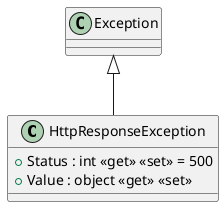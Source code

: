 @startuml
class HttpResponseException {
    + Status : int <<get>> <<set>> = 500
    + Value : object <<get>> <<set>>
}
Exception <|-- HttpResponseException
@enduml
